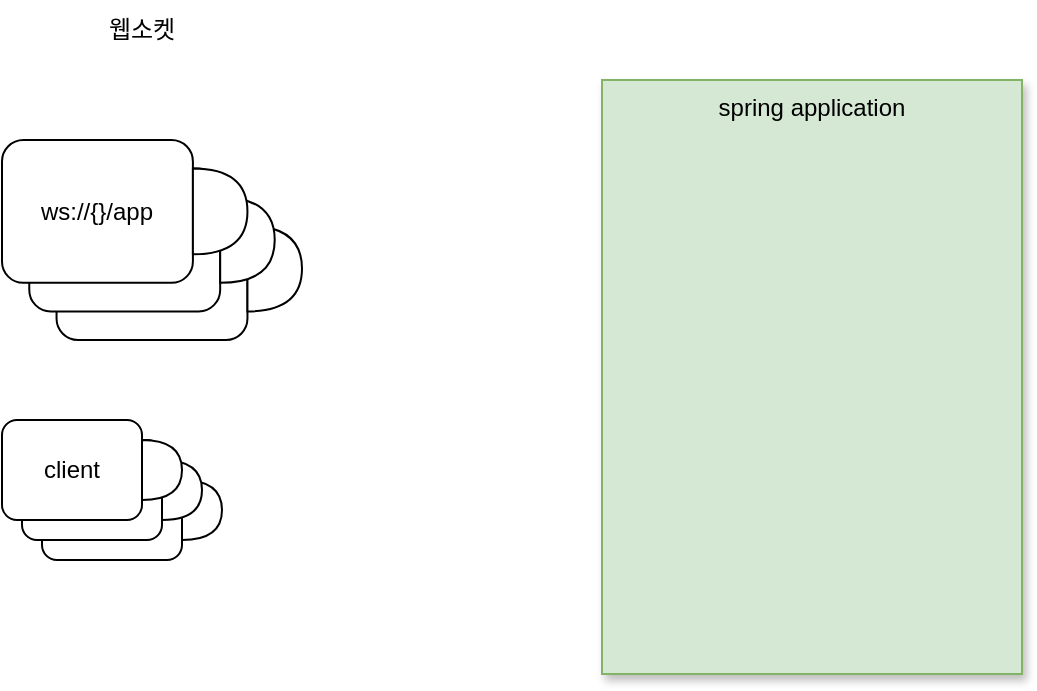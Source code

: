 <mxfile version="20.4.2" type="github">
  <diagram id="VgOGGdtNEHgQYgJjuhsM" name="페이지-1">
    <mxGraphModel dx="924" dy="705" grid="1" gridSize="10" guides="1" tooltips="1" connect="1" arrows="1" fold="1" page="1" pageScale="1" pageWidth="827" pageHeight="1169" math="0" shadow="0">
      <root>
        <mxCell id="0" />
        <mxCell id="1" parent="0" />
        <mxCell id="sXiOWz6Qdztsvf9TA0Ev-1" value="웹소켓" style="text;html=1;strokeColor=none;fillColor=none;align=center;verticalAlign=middle;whiteSpace=wrap;rounded=0;" vertex="1" parent="1">
          <mxGeometry x="70" y="100" width="60" height="30" as="geometry" />
        </mxCell>
        <mxCell id="sXiOWz6Qdztsvf9TA0Ev-5" value="spring application" style="fillColor=#d5e8d4;strokeColor=#82b366;dashed=0;verticalAlign=top;fontStyle=0;shadow=1;" vertex="1" parent="1">
          <mxGeometry x="330" y="140" width="210" height="297" as="geometry" />
        </mxCell>
        <mxCell id="sXiOWz6Qdztsvf9TA0Ev-17" value="client" style="rounded=1;whiteSpace=wrap;html=1;" vertex="1" parent="1">
          <mxGeometry x="50" y="330" width="70" height="50" as="geometry" />
        </mxCell>
        <mxCell id="sXiOWz6Qdztsvf9TA0Ev-18" value="" style="shape=or;whiteSpace=wrap;html=1;" vertex="1" parent="1">
          <mxGeometry x="120" y="340" width="20" height="30" as="geometry" />
        </mxCell>
        <mxCell id="sXiOWz6Qdztsvf9TA0Ev-19" value="client" style="rounded=1;whiteSpace=wrap;html=1;" vertex="1" parent="1">
          <mxGeometry x="40" y="320" width="70" height="50" as="geometry" />
        </mxCell>
        <mxCell id="sXiOWz6Qdztsvf9TA0Ev-20" value="client" style="rounded=1;whiteSpace=wrap;html=1;" vertex="1" parent="1">
          <mxGeometry x="30" y="310" width="70" height="50" as="geometry" />
        </mxCell>
        <mxCell id="sXiOWz6Qdztsvf9TA0Ev-21" value="" style="shape=or;whiteSpace=wrap;html=1;" vertex="1" parent="1">
          <mxGeometry x="110" y="330" width="20" height="30" as="geometry" />
        </mxCell>
        <mxCell id="sXiOWz6Qdztsvf9TA0Ev-22" value="" style="shape=or;whiteSpace=wrap;html=1;" vertex="1" parent="1">
          <mxGeometry x="100" y="320" width="20" height="30" as="geometry" />
        </mxCell>
        <mxCell id="sXiOWz6Qdztsvf9TA0Ev-23" value="" style="group" vertex="1" connectable="0" parent="1">
          <mxGeometry x="30" y="170" width="150" height="100" as="geometry" />
        </mxCell>
        <mxCell id="sXiOWz6Qdztsvf9TA0Ev-2" value="client" style="rounded=1;whiteSpace=wrap;html=1;" vertex="1" parent="sXiOWz6Qdztsvf9TA0Ev-23">
          <mxGeometry x="27.273" y="28.571" width="95.455" height="71.429" as="geometry" />
        </mxCell>
        <mxCell id="sXiOWz6Qdztsvf9TA0Ev-3" value="" style="shape=or;whiteSpace=wrap;html=1;" vertex="1" parent="sXiOWz6Qdztsvf9TA0Ev-23">
          <mxGeometry x="122.727" y="42.857" width="27.273" height="42.857" as="geometry" />
        </mxCell>
        <mxCell id="sXiOWz6Qdztsvf9TA0Ev-6" value="client" style="rounded=1;whiteSpace=wrap;html=1;" vertex="1" parent="sXiOWz6Qdztsvf9TA0Ev-23">
          <mxGeometry x="13.636" y="14.286" width="95.455" height="71.429" as="geometry" />
        </mxCell>
        <mxCell id="sXiOWz6Qdztsvf9TA0Ev-7" value="ws://{}/app" style="rounded=1;whiteSpace=wrap;html=1;" vertex="1" parent="sXiOWz6Qdztsvf9TA0Ev-23">
          <mxGeometry width="95.455" height="71.429" as="geometry" />
        </mxCell>
        <mxCell id="sXiOWz6Qdztsvf9TA0Ev-8" value="" style="shape=or;whiteSpace=wrap;html=1;" vertex="1" parent="sXiOWz6Qdztsvf9TA0Ev-23">
          <mxGeometry x="109.091" y="28.571" width="27.273" height="42.857" as="geometry" />
        </mxCell>
        <mxCell id="sXiOWz6Qdztsvf9TA0Ev-9" value="" style="shape=or;whiteSpace=wrap;html=1;" vertex="1" parent="sXiOWz6Qdztsvf9TA0Ev-23">
          <mxGeometry x="95.455" y="14.286" width="27.273" height="42.857" as="geometry" />
        </mxCell>
      </root>
    </mxGraphModel>
  </diagram>
</mxfile>
